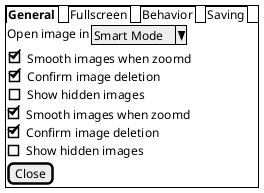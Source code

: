 @startsalt
{+
    {/ <b>General | Fullscreen | Behavior | Saving }
    { Open image in | ^Smart Mode^ }
    {
        [X] Smooth images when zoomd
        [X] Confirm image deletion
        [ ] Show hidden images
    }
    [X] Smooth images when zoomd
    [X] Confirm image deletion
    [ ] Show hidden images
    [Close]
}
@endsalt